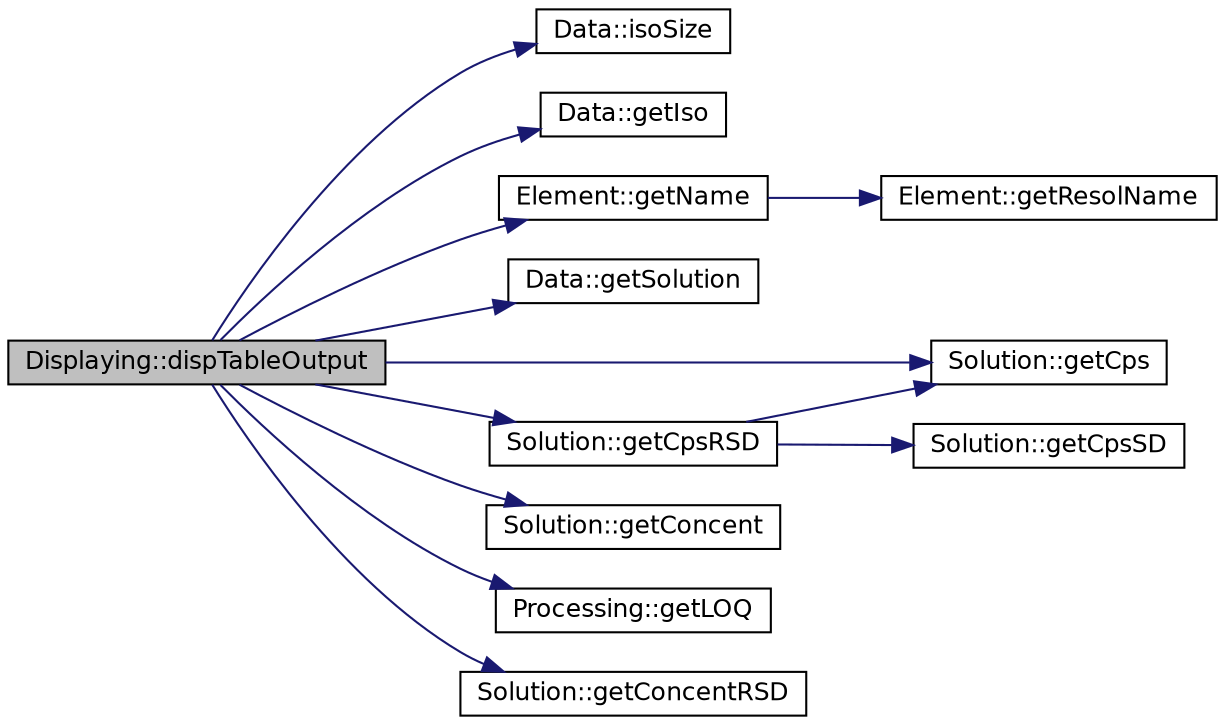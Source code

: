 digraph "Displaying::dispTableOutput"
{
 // INTERACTIVE_SVG=YES
  edge [fontname="Helvetica",fontsize="12",labelfontname="Helvetica",labelfontsize="12"];
  node [fontname="Helvetica",fontsize="12",shape=record];
  rankdir="LR";
  Node1 [label="Displaying::dispTableOutput",height=0.2,width=0.4,color="black", fillcolor="grey75", style="filled" fontcolor="black"];
  Node1 -> Node2 [color="midnightblue",fontsize="12",style="solid",fontname="Helvetica"];
  Node2 [label="Data::isoSize",height=0.2,width=0.4,color="black", fillcolor="white", style="filled",URL="$a00002.html#acd1f2adc01b25ef7bded9b6d2b331278",tooltip="Gets the Number of elements. "];
  Node1 -> Node3 [color="midnightblue",fontsize="12",style="solid",fontname="Helvetica"];
  Node3 [label="Data::getIso",height=0.2,width=0.4,color="black", fillcolor="white", style="filled",URL="$a00002.html#a4baa9866aaea800c81e4502b9483e4ec",tooltip="Gets an element identified by its Id. "];
  Node1 -> Node4 [color="midnightblue",fontsize="12",style="solid",fontname="Helvetica"];
  Node4 [label="Element::getName",height=0.2,width=0.4,color="black", fillcolor="white", style="filled",URL="$a00005.html#a82faf6c27cd36339a0a12cae9beb89af",tooltip="Gets the complete Name of the istope, used to display the element to HCI. "];
  Node4 -> Node5 [color="midnightblue",fontsize="12",style="solid",fontname="Helvetica"];
  Node5 [label="Element::getResolName",height=0.2,width=0.4,color="black", fillcolor="white", style="filled",URL="$a00005.html#abb76918e2eabc06604d4abc04243a714",tooltip="Gets the resolution defined into a String. "];
  Node1 -> Node6 [color="midnightblue",fontsize="12",style="solid",fontname="Helvetica"];
  Node6 [label="Data::getSolution",height=0.2,width=0.4,color="black", fillcolor="white", style="filled",URL="$a00002.html#a7b1a07606090591e7fffb48be72bd734",tooltip="Gets a solution identified by its Id. "];
  Node1 -> Node7 [color="midnightblue",fontsize="12",style="solid",fontname="Helvetica"];
  Node7 [label="Solution::getCps",height=0.2,width=0.4,color="black", fillcolor="white", style="filled",URL="$a00014.html#a6cb75c8a1aa020796506362920216816",tooltip="Gets Intensity. "];
  Node1 -> Node8 [color="midnightblue",fontsize="12",style="solid",fontname="Helvetica"];
  Node8 [label="Solution::getCpsRSD",height=0.2,width=0.4,color="black", fillcolor="white", style="filled",URL="$a00014.html#ac0ca8e1256ac9b972eab1f02f11ab8ac",tooltip="Gets Intensity Relative Standard Deviation (%) "];
  Node8 -> Node9 [color="midnightblue",fontsize="12",style="solid",fontname="Helvetica"];
  Node9 [label="Solution::getCpsSD",height=0.2,width=0.4,color="black", fillcolor="white", style="filled",URL="$a00014.html#a0fe4de8b637ba6637d653b91df95fcd0",tooltip="Gets Intensity Standard Deviation. "];
  Node8 -> Node7 [color="midnightblue",fontsize="12",style="solid",fontname="Helvetica"];
  Node1 -> Node10 [color="midnightblue",fontsize="12",style="solid",fontname="Helvetica"];
  Node10 [label="Solution::getConcent",height=0.2,width=0.4,color="black", fillcolor="white", style="filled",URL="$a00014.html#af9f7e1dfafa0cd431387737664e3ac7e",tooltip="Gets Concentration. "];
  Node1 -> Node11 [color="midnightblue",fontsize="12",style="solid",fontname="Helvetica"];
  Node11 [label="Processing::getLOQ",height=0.2,width=0.4,color="black", fillcolor="white", style="filled",URL="$a00011.html#a3c8e2bd5d31b4a61b8d1e54f219fa015",tooltip="Gets LOQ corresponding to the Id element given. "];
  Node1 -> Node12 [color="midnightblue",fontsize="12",style="solid",fontname="Helvetica"];
  Node12 [label="Solution::getConcentRSD",height=0.2,width=0.4,color="black", fillcolor="white", style="filled",URL="$a00014.html#a1adae3ea7b071d2a311b62371b959633",tooltip="Gets Concentration Relative Standard Deviation (%) "];
}
